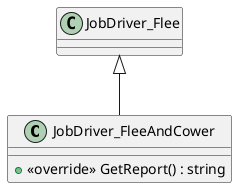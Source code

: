 @startuml
class JobDriver_FleeAndCower {
    + <<override>> GetReport() : string
}
JobDriver_Flee <|-- JobDriver_FleeAndCower
@enduml
